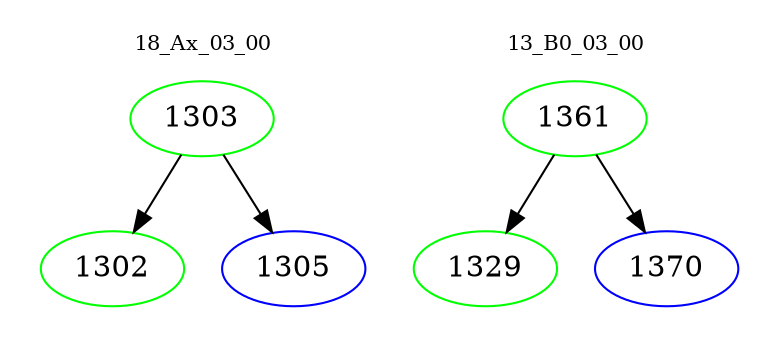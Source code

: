 digraph{
subgraph cluster_0 {
color = white
label = "18_Ax_03_00";
fontsize=10;
T0_1303 [label="1303", color="green"]
T0_1303 -> T0_1302 [color="black"]
T0_1302 [label="1302", color="green"]
T0_1303 -> T0_1305 [color="black"]
T0_1305 [label="1305", color="blue"]
}
subgraph cluster_1 {
color = white
label = "13_B0_03_00";
fontsize=10;
T1_1361 [label="1361", color="green"]
T1_1361 -> T1_1329 [color="black"]
T1_1329 [label="1329", color="green"]
T1_1361 -> T1_1370 [color="black"]
T1_1370 [label="1370", color="blue"]
}
}
